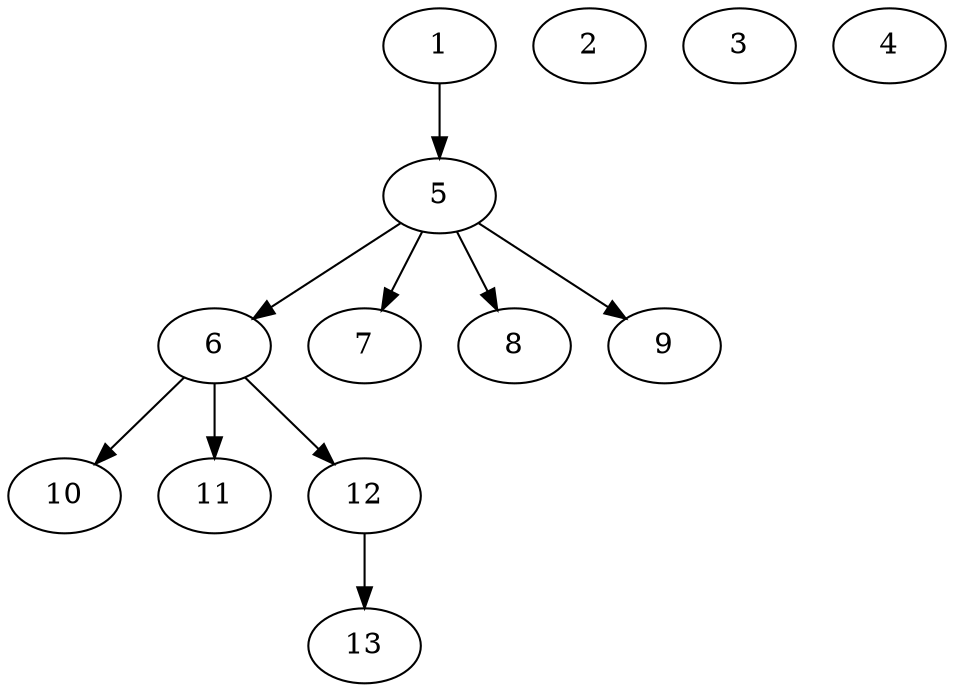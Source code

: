 // DAG automatically generated by daggen at Fri May 24 12:58:18 2024
// daggen-master/daggen -n 13 --fat 0.5 --density 0.5 --regular 0.5 --jump 2 --minalpha 20 --maxalpha 50 --dot -o dags_dot_13/sim_4.dot 
digraph G {
  1 [size="228787979940", alpha="37.60"]
  1 -> 5 [size ="679477248"]
  2 [size="3044247119", alpha="38.87"]
  3 [size="360857927819", alpha="39.46"]
  4 [size="12191920163", alpha="43.09"]
  5 [size="13363639806", alpha="41.10"]
  5 -> 6 [size ="838860800"]
  5 -> 7 [size ="838860800"]
  5 -> 8 [size ="838860800"]
  5 -> 9 [size ="838860800"]
  6 [size="13284580894", alpha="35.38"]
  6 -> 10 [size ="209715200"]
  6 -> 11 [size ="209715200"]
  6 -> 12 [size ="209715200"]
  7 [size="441076882629", alpha="24.65"]
  8 [size="5745607144", alpha="36.02"]
  9 [size="1704237598", alpha="35.81"]
  10 [size="134217728000", alpha="26.88"]
  11 [size="363307845", alpha="49.14"]
  12 [size="4657925399", alpha="23.62"]
  12 -> 13 [size ="134217728"]
  13 [size="368293445632", alpha="20.05"]
}
